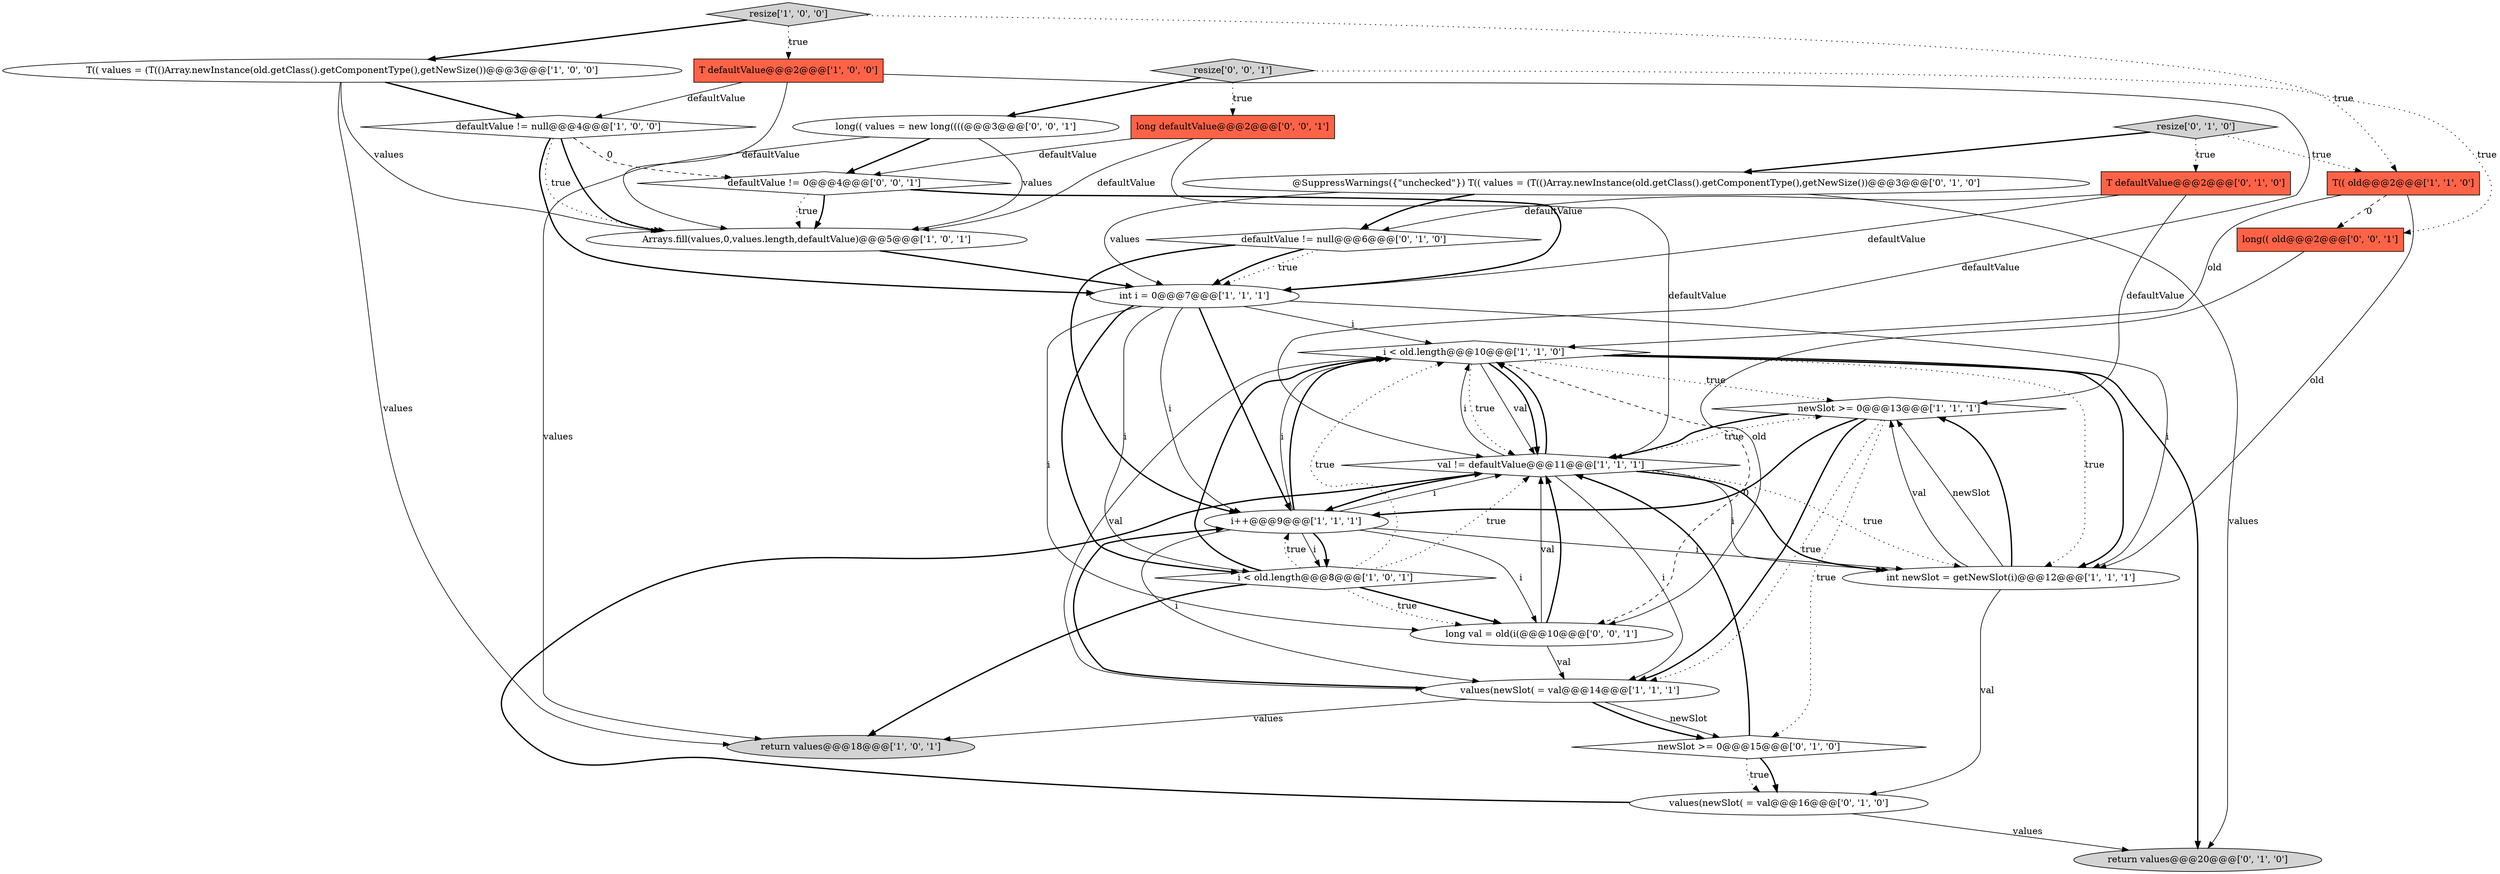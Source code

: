 digraph {
5 [style = filled, label = "i < old.length@@@10@@@['1', '1', '0']", fillcolor = white, shape = diamond image = "AAA0AAABBB1BBB"];
18 [style = filled, label = "defaultValue != null@@@6@@@['0', '1', '0']", fillcolor = white, shape = diamond image = "AAA0AAABBB2BBB"];
6 [style = filled, label = "T defaultValue@@@2@@@['1', '0', '0']", fillcolor = tomato, shape = box image = "AAA0AAABBB1BBB"];
13 [style = filled, label = "newSlot >= 0@@@13@@@['1', '1', '1']", fillcolor = white, shape = diamond image = "AAA0AAABBB1BBB"];
27 [style = filled, label = "long(( old@@@2@@@['0', '0', '1']", fillcolor = tomato, shape = box image = "AAA0AAABBB3BBB"];
7 [style = filled, label = "Arrays.fill(values,0,values.length,defaultValue)@@@5@@@['1', '0', '1']", fillcolor = white, shape = ellipse image = "AAA0AAABBB1BBB"];
20 [style = filled, label = "values(newSlot( = val@@@16@@@['0', '1', '0']", fillcolor = white, shape = ellipse image = "AAA0AAABBB2BBB"];
1 [style = filled, label = "int newSlot = getNewSlot(i)@@@12@@@['1', '1', '1']", fillcolor = white, shape = ellipse image = "AAA0AAABBB1BBB"];
0 [style = filled, label = "defaultValue != null@@@4@@@['1', '0', '0']", fillcolor = white, shape = diamond image = "AAA0AAABBB1BBB"];
24 [style = filled, label = "defaultValue != 0@@@4@@@['0', '0', '1']", fillcolor = white, shape = diamond image = "AAA0AAABBB3BBB"];
2 [style = filled, label = "return values@@@18@@@['1', '0', '1']", fillcolor = lightgray, shape = ellipse image = "AAA0AAABBB1BBB"];
10 [style = filled, label = "T(( old@@@2@@@['1', '1', '0']", fillcolor = tomato, shape = box image = "AAA0AAABBB1BBB"];
15 [style = filled, label = "T defaultValue@@@2@@@['0', '1', '0']", fillcolor = tomato, shape = box image = "AAA0AAABBB2BBB"];
11 [style = filled, label = "val != defaultValue@@@11@@@['1', '1', '1']", fillcolor = white, shape = diamond image = "AAA0AAABBB1BBB"];
4 [style = filled, label = "int i = 0@@@7@@@['1', '1', '1']", fillcolor = white, shape = ellipse image = "AAA0AAABBB1BBB"];
19 [style = filled, label = "newSlot >= 0@@@15@@@['0', '1', '0']", fillcolor = white, shape = diamond image = "AAA0AAABBB2BBB"];
25 [style = filled, label = "resize['0', '0', '1']", fillcolor = lightgray, shape = diamond image = "AAA0AAABBB3BBB"];
8 [style = filled, label = "i < old.length@@@8@@@['1', '0', '1']", fillcolor = white, shape = diamond image = "AAA0AAABBB1BBB"];
26 [style = filled, label = "long defaultValue@@@2@@@['0', '0', '1']", fillcolor = tomato, shape = box image = "AAA0AAABBB3BBB"];
22 [style = filled, label = "long val = old(i(@@@10@@@['0', '0', '1']", fillcolor = white, shape = ellipse image = "AAA0AAABBB3BBB"];
17 [style = filled, label = "return values@@@20@@@['0', '1', '0']", fillcolor = lightgray, shape = ellipse image = "AAA0AAABBB2BBB"];
3 [style = filled, label = "resize['1', '0', '0']", fillcolor = lightgray, shape = diamond image = "AAA0AAABBB1BBB"];
16 [style = filled, label = "@SuppressWarnings({\"unchecked\"}) T(( values = (T(()Array.newInstance(old.getClass().getComponentType(),getNewSize())@@@3@@@['0', '1', '0']", fillcolor = white, shape = ellipse image = "AAA0AAABBB2BBB"];
9 [style = filled, label = "values(newSlot( = val@@@14@@@['1', '1', '1']", fillcolor = white, shape = ellipse image = "AAA0AAABBB1BBB"];
14 [style = filled, label = "i++@@@9@@@['1', '1', '1']", fillcolor = white, shape = ellipse image = "AAA0AAABBB1BBB"];
21 [style = filled, label = "resize['0', '1', '0']", fillcolor = lightgray, shape = diamond image = "AAA0AAABBB2BBB"];
12 [style = filled, label = "T(( values = (T(()Array.newInstance(old.getClass().getComponentType(),getNewSize())@@@3@@@['1', '0', '0']", fillcolor = white, shape = ellipse image = "AAA0AAABBB1BBB"];
23 [style = filled, label = "long(( values = new long((((@@@3@@@['0', '0', '1']", fillcolor = white, shape = ellipse image = "AAA0AAABBB3BBB"];
0->4 [style = bold, label=""];
5->1 [style = bold, label=""];
4->8 [style = bold, label=""];
25->26 [style = dotted, label="true"];
16->17 [style = solid, label="values"];
5->17 [style = bold, label=""];
9->19 [style = solid, label="newSlot"];
13->11 [style = bold, label=""];
14->11 [style = solid, label="i"];
23->7 [style = solid, label="values"];
1->13 [style = solid, label="val"];
11->1 [style = dotted, label="true"];
3->6 [style = dotted, label="true"];
14->8 [style = bold, label=""];
10->1 [style = solid, label="old"];
9->14 [style = bold, label=""];
8->5 [style = dotted, label="true"];
4->22 [style = solid, label="i"];
13->9 [style = bold, label=""];
4->14 [style = solid, label="i"];
9->2 [style = solid, label="values"];
15->18 [style = solid, label="defaultValue"];
14->5 [style = bold, label=""];
12->0 [style = bold, label=""];
8->11 [style = dotted, label="true"];
12->2 [style = solid, label="values"];
5->11 [style = dotted, label="true"];
8->5 [style = bold, label=""];
24->7 [style = bold, label=""];
0->7 [style = bold, label=""];
14->22 [style = solid, label="i"];
0->7 [style = dotted, label="true"];
14->1 [style = solid, label="i"];
4->1 [style = solid, label="i"];
21->15 [style = dotted, label="true"];
19->20 [style = dotted, label="true"];
6->11 [style = solid, label="defaultValue"];
25->27 [style = dotted, label="true"];
5->9 [style = solid, label="val"];
8->2 [style = bold, label=""];
19->11 [style = bold, label=""];
1->20 [style = solid, label="val"];
14->9 [style = solid, label="i"];
8->22 [style = bold, label=""];
13->19 [style = dotted, label="true"];
15->13 [style = solid, label="defaultValue"];
22->9 [style = solid, label="val"];
1->13 [style = bold, label=""];
26->24 [style = solid, label="defaultValue"];
20->11 [style = bold, label=""];
15->4 [style = solid, label="defaultValue"];
9->19 [style = bold, label=""];
6->0 [style = solid, label="defaultValue"];
24->7 [style = dotted, label="true"];
21->16 [style = bold, label=""];
24->4 [style = bold, label=""];
11->1 [style = solid, label="i"];
0->24 [style = dashed, label="0"];
13->9 [style = dotted, label="true"];
12->7 [style = solid, label="values"];
21->10 [style = dotted, label="true"];
8->22 [style = dotted, label="true"];
4->8 [style = solid, label="i"];
11->14 [style = bold, label=""];
4->5 [style = solid, label="i"];
3->10 [style = dotted, label="true"];
18->4 [style = dotted, label="true"];
14->8 [style = solid, label="i"];
11->5 [style = solid, label="i"];
3->12 [style = bold, label=""];
10->5 [style = solid, label="old"];
23->2 [style = solid, label="values"];
18->14 [style = bold, label=""];
11->13 [style = dotted, label="true"];
14->5 [style = solid, label="i"];
11->5 [style = bold, label=""];
22->11 [style = bold, label=""];
25->23 [style = bold, label=""];
5->22 [style = dashed, label="0"];
20->17 [style = solid, label="values"];
23->24 [style = bold, label=""];
16->18 [style = bold, label=""];
19->20 [style = bold, label=""];
22->11 [style = solid, label="val"];
5->13 [style = dotted, label="true"];
11->1 [style = bold, label=""];
11->9 [style = solid, label="i"];
16->4 [style = solid, label="values"];
5->11 [style = solid, label="val"];
6->7 [style = solid, label="defaultValue"];
5->11 [style = bold, label=""];
7->4 [style = bold, label=""];
1->13 [style = solid, label="newSlot"];
26->7 [style = solid, label="defaultValue"];
10->27 [style = dashed, label="0"];
26->11 [style = solid, label="defaultValue"];
4->14 [style = bold, label=""];
8->14 [style = dotted, label="true"];
5->1 [style = dotted, label="true"];
27->22 [style = solid, label="old"];
13->14 [style = bold, label=""];
18->4 [style = bold, label=""];
}
